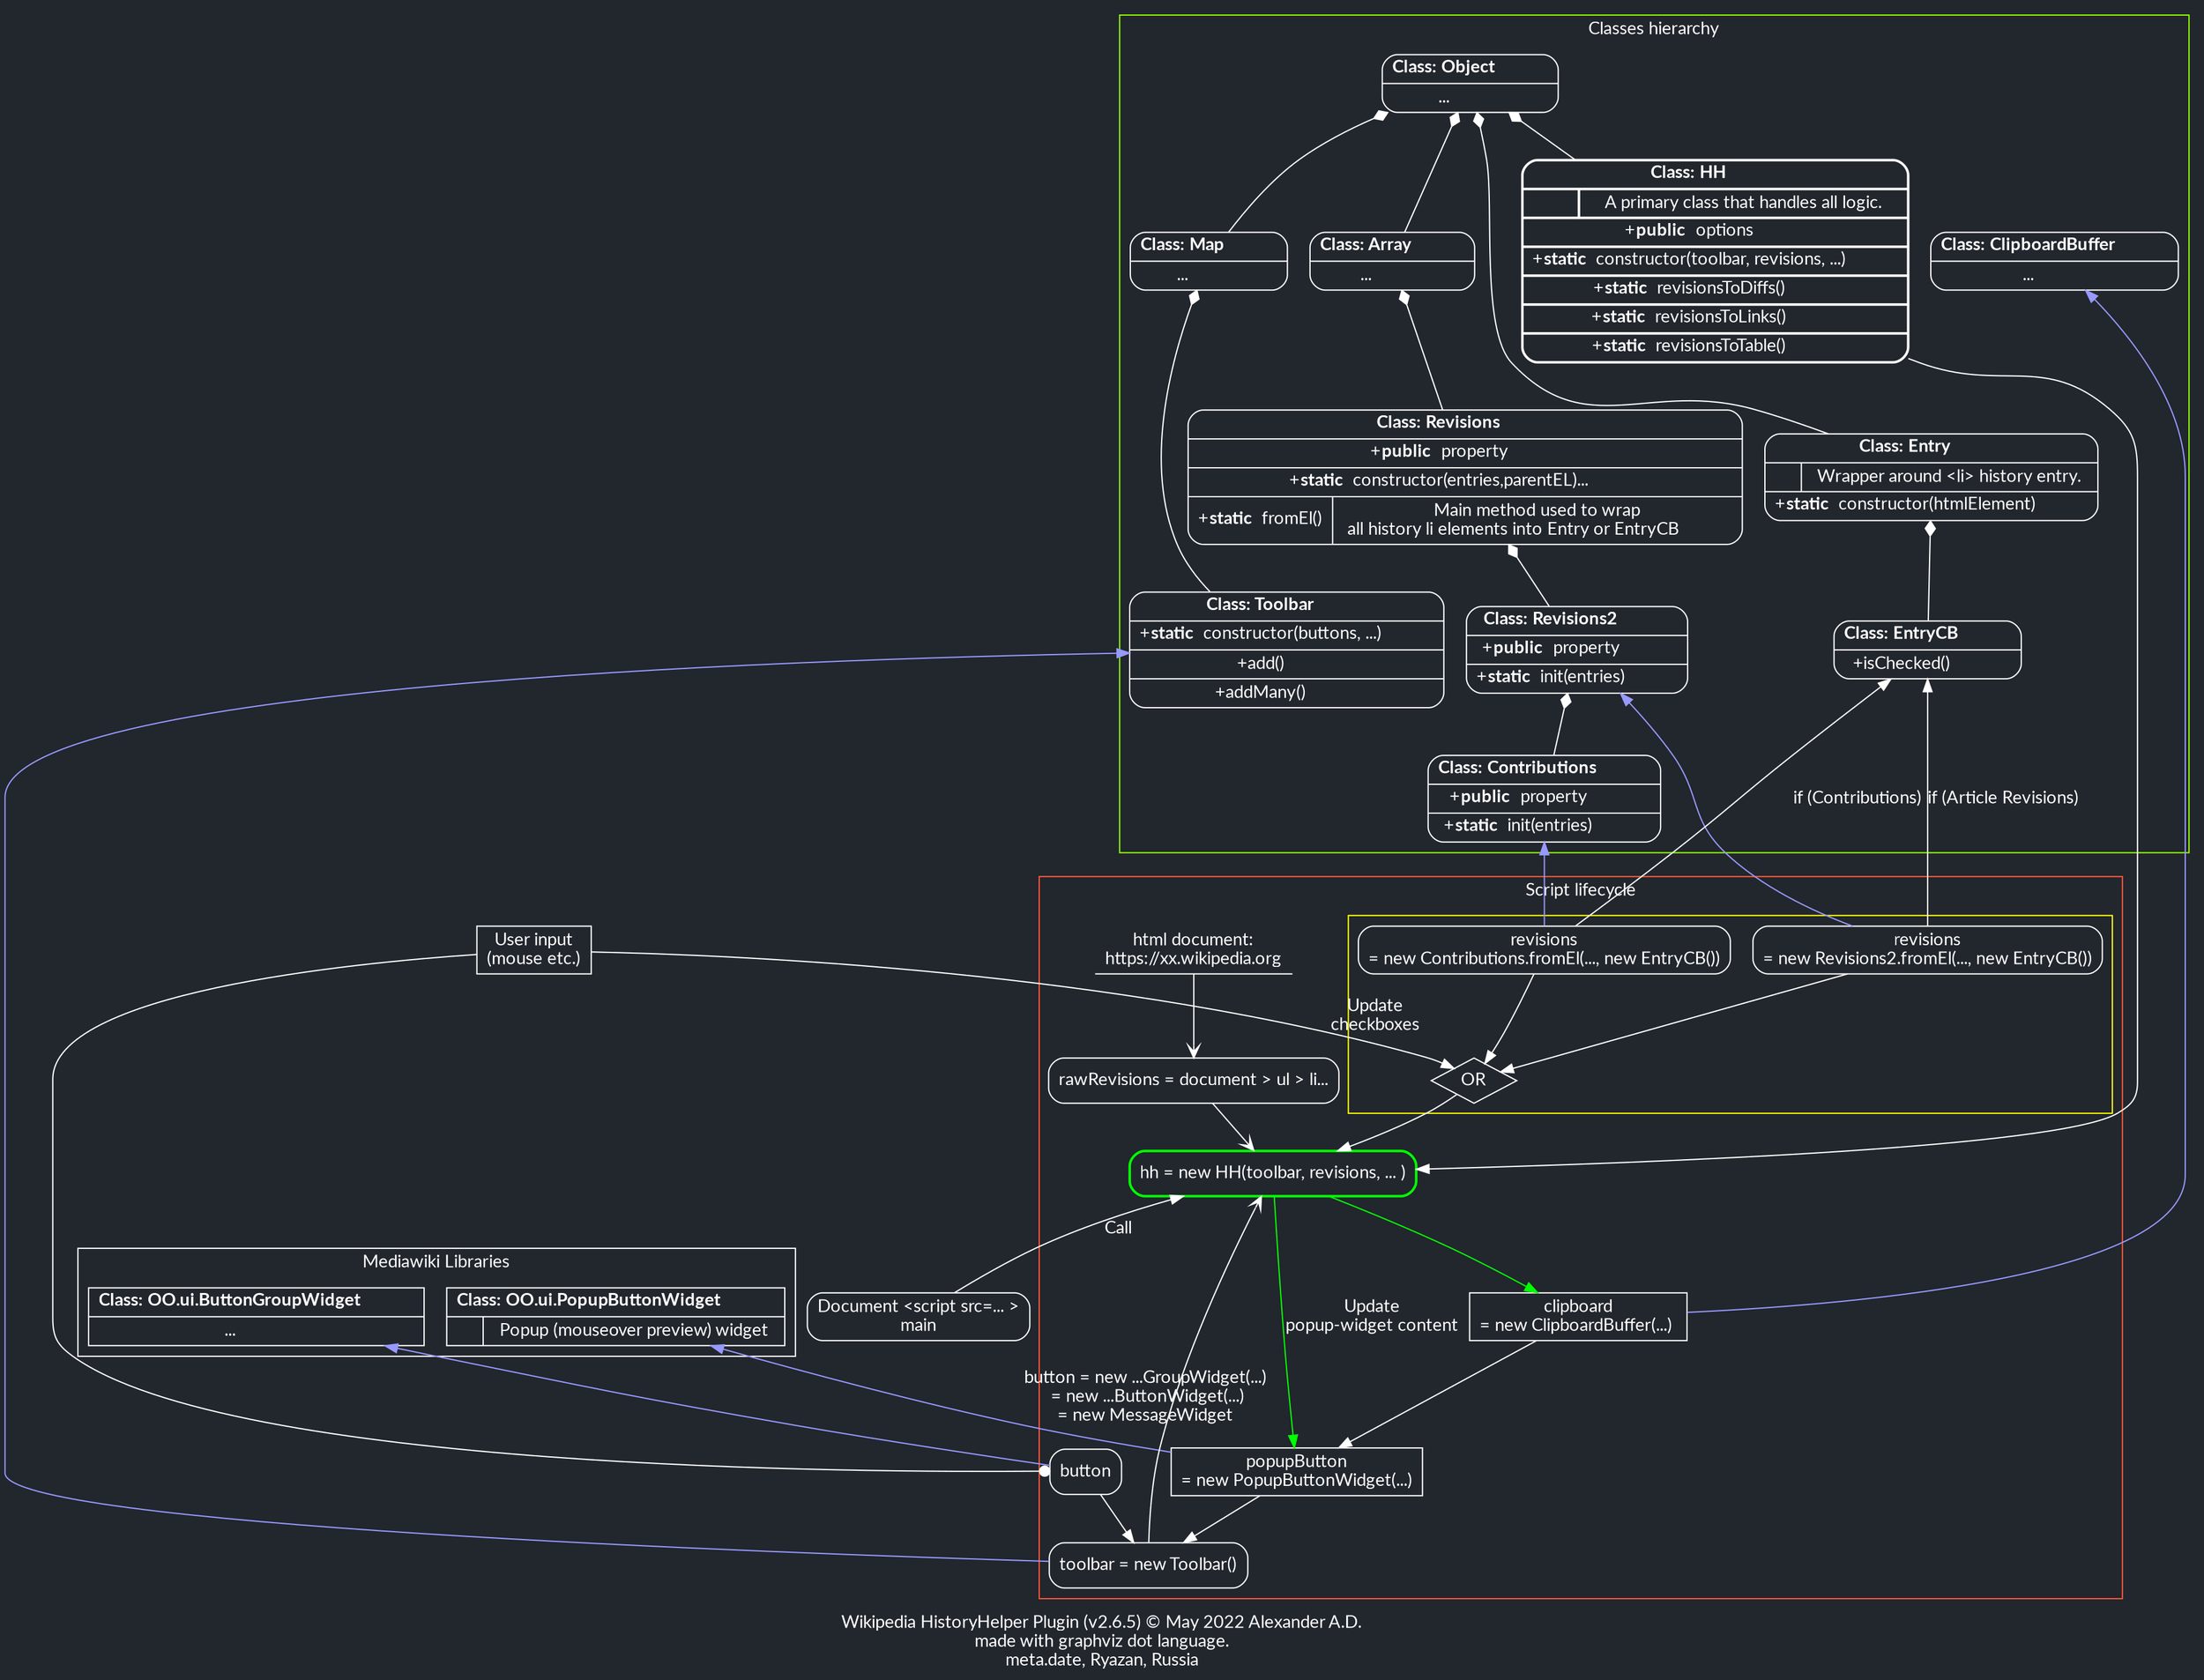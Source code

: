 // Title.......: DOT diagram of History Helper
// Summary.....: Dot diagram reflecting HistoryHelper structure and lyfecycle
// Created.....: April 30, 2022 
// Authors.....: Alex A. Davronov <al.neodim@gmail.com> (2022-)
// Repository..: N/A
// Description.: DOT language diagram that thoroughly describes 
// Usage.......: dot -O -Tsvg *.gv

digraph "Wikipedia History Script Graph" {
    graph [
        label="Wikipedia HistoryHelper Plugin (v2.6.5) © May 2022 Alexander A.D.\nmade with graphviz dot language.\nmeta.date, Ryazan, Russia"
        splines=true
        bgcolor="#22262d"
        color=white
        fontcolor=white
        fontname="systemui,lato,Sans-serif"
        pack=false
    ]

    node  [ shape=Mrecord 
        fontcolor=white 
        color=white 
        fontname="systemui,lato,Sans-serif"
    ]
    edge  [ arrowtails=diamond 
        fontcolor=white 
        color=white 
        fontname="systemui,lato,Sans-serif"
    ]

    subgraph cluster_Classes {
        label="Classes hierarchy" 
        graph [ rankdir=TB ]
        edge  [ dir=back arrowtail=diamond color=white ] 
        color="#91ff00"
        Object [
            label = <{
            <b>Class: Object</b>
            | ...
            }>
        ]

        Map [
            label = <{
            <b>Class: Map</b>
            | ...
            }>
        ]

        Array [
            label = <{
            <b>Class: Array</b>
            | ...
            }>
        ]

        
        HH [
            style="bold"
            label = <{
            <b>Class: HH</b>
            |{|A primary class that handles all logic.}
            |+<b>public</b>  options
            |+<b>static</b>  constructor(toolbar, revisions, ...)
            |+<b>static</b>  revisionsToDiffs()
            |+<b>static</b>  revisionsToLinks()
            |+<b>static</b>  revisionsToTable()
            }>
        ]

        Toolbar [
            label = <{
            <b>Class: Toolbar</b>
            |+<b>static</b>  constructor(buttons, ...)
            |+add()
            |+addMany()
            }>
        ]

        Revisions [
            label = <{
            <b>Class: Revisions</b>
            |+<b>public</b>  property
            |+<b>static</b>  constructor(entries,parentEL)...
            |{
                +<b>static</b>  fromEl() | Main method used to wrap<br/> all history li elements into Entry or EntryCB
            }
            }>
        ]

        Revisions2 [
            label = <{
            <b>Class: Revisions2</b>
            |+<b>public</b>  property
            |+<b>static</b>  init(entries)
            }>
        ]

        Contributions [
            label = <{
            <b>Class: Contributions</b>
            |+<b>public</b>  property
            |+<b>static</b>  init(entries)
            }>
        ]

        //node [ shape=record ]
        Entry [
            label = <{
            <b>Class: Entry</b>
            |{|Wrapper around &lt;li&gt; history entry.}
            |+<b>static</b>  constructor(htmlElement)
            }>
        ]

        EntryCB [
            label = <{
            <b>Class: EntryCB</b>
            |+isChecked()
            }>
        ]

        //node [ shape=record ]
        ClipboardBuffer [
            label = <{
            <b>Class: ClipboardBuffer</b>
            |...
            }>
        ]

        Object -> Array -> Revisions -> Revisions2 -> Contributions
        Object -> Entry -> EntryCB
        Object -> Map -> Toolbar
        Object -> HH

        { rank=same; Array; Map }
        { rank=same; Revisions; Entry }
        { rank=same; Toolbar; Revisions2; EntryCB }
        { rank=same; HH; ClipboardBuffer }
        { rank=same; Contributions }
    }

    subgraph cluster_Mediawiki {
        label="Mediawiki Libraries"
        node [ shape=record ]
        // rank=same;
        ButtonWidget [
            URL="https://doc.wikimedia.org/oojs-ui/master/js/#!/api/OO.ui.ButtonWidget"
            label = <{
            <b>Class: OO.ui.ButtonGroupWidget</b>
            |...
            }>
        ]

        PopupButtonWidget [
            URL="https://doc.wikimedia.org/oojs-ui/master/js/#!/api/OO.ui.PopupButtonWidget"
            label = <{
            <b>Class: OO.ui.PopupButtonWidget</b>
            |{| Popup (mouseover preview) widget}
            }>
        ]
        
    }

    interaction [ label="User input\n(mouse etc.)" shape=box ]
    document [ label="html document:\nhttps://xx.wikipedia.org" shape="underline" ]


    subgraph cluster_lifecycle {
        label="Script lifecycle"
        graph [ rankdir=TB ]
        color="#ff5837"
        
        HTMLRawhistory [ label="rawRevisions = document \> ul \> li..." ]
        
        toolbar [ label="toolbar = new Toolbar()" ]
        hh [ label="hh = new HH(toolbar, revisions, ... )" style="bold" color="green" ]


 
        button
        popupButton [
            label="popupButton\n= new PopupButtonWidget(...)"
            shape="box"
        ]
        clipboardBuffer [
            label="clipboard\n= new ClipboardBuffer(...) "
            shape="box"
        ]
        ClipboardBuffer -> clipboardBuffer [ dir=back color="#9799ff" ]
        
        // Cycle
        button

        // Toolbar and popup
        Toolbar           -> toolbar   [ dir=back color="#9799ff" ]
        ButtonWidget      -> button         [ dir=back color="#9799ff" ]
        PopupButtonWidget -> popupButton    [ dir=back label="button = new ...GroupWidget(...)\n = new ...ButtonWidget(...)\n= new MessageWidget" color="#9799ff" ]
        
        button            -> toolbar
        popupButton       -> toolbar
        clipboardBuffer   -> popupButton
        



        subgraph cluster_cycle_revisions {
            label=""
            color=yellow
            rank=""
 
            contribs_OR_Revisions [ label="OR" shape=diamond ]
            revisions     [ label="revisions\n= new  Revisions2.fromEl(..., new EntryCB())" ]
            contributions [ label="revisions\n= new  Contributions.fromEl(..., new EntryCB())" ]

            Revisions2        -> revisions      [ dir=back color="#9799ff" ]
            Contributions     -> contributions  [ dir=back color="#9799ff" ]
            
            EntryCB           -> revisions     [ dir=back label="if (Article Revisions)" ]
            EntryCB           -> contributions [ dir=back label="if (Contributions)" ]

        }

        revisions     -> contribs_OR_Revisions
        contributions -> contribs_OR_Revisions

        HH -> hh

        toolbar  -> hh [ arrowhead=vee ]
        document -> HTMLRawhistory -> hh [ arrowhead=vee ]
        
        // Update
        contribs_OR_Revisions -> hh
        hh -> popupButton [ label="Update\npopup-widget content" color="green" ]
        // toolbar -> HTMLRawhistory [ label="Update\n document entries"  ]
    }

    

    interaction -> contribs_OR_Revisions [ label="Update\ncheckboxes" ]
    interaction -> button    [ arrowhead=dot ]
    hh -> "Document <script src=... >\nmain" [ dir=back label=Call ]
    hh -> clipboardBuffer [ color="green" ]
    // toolbar
    

}